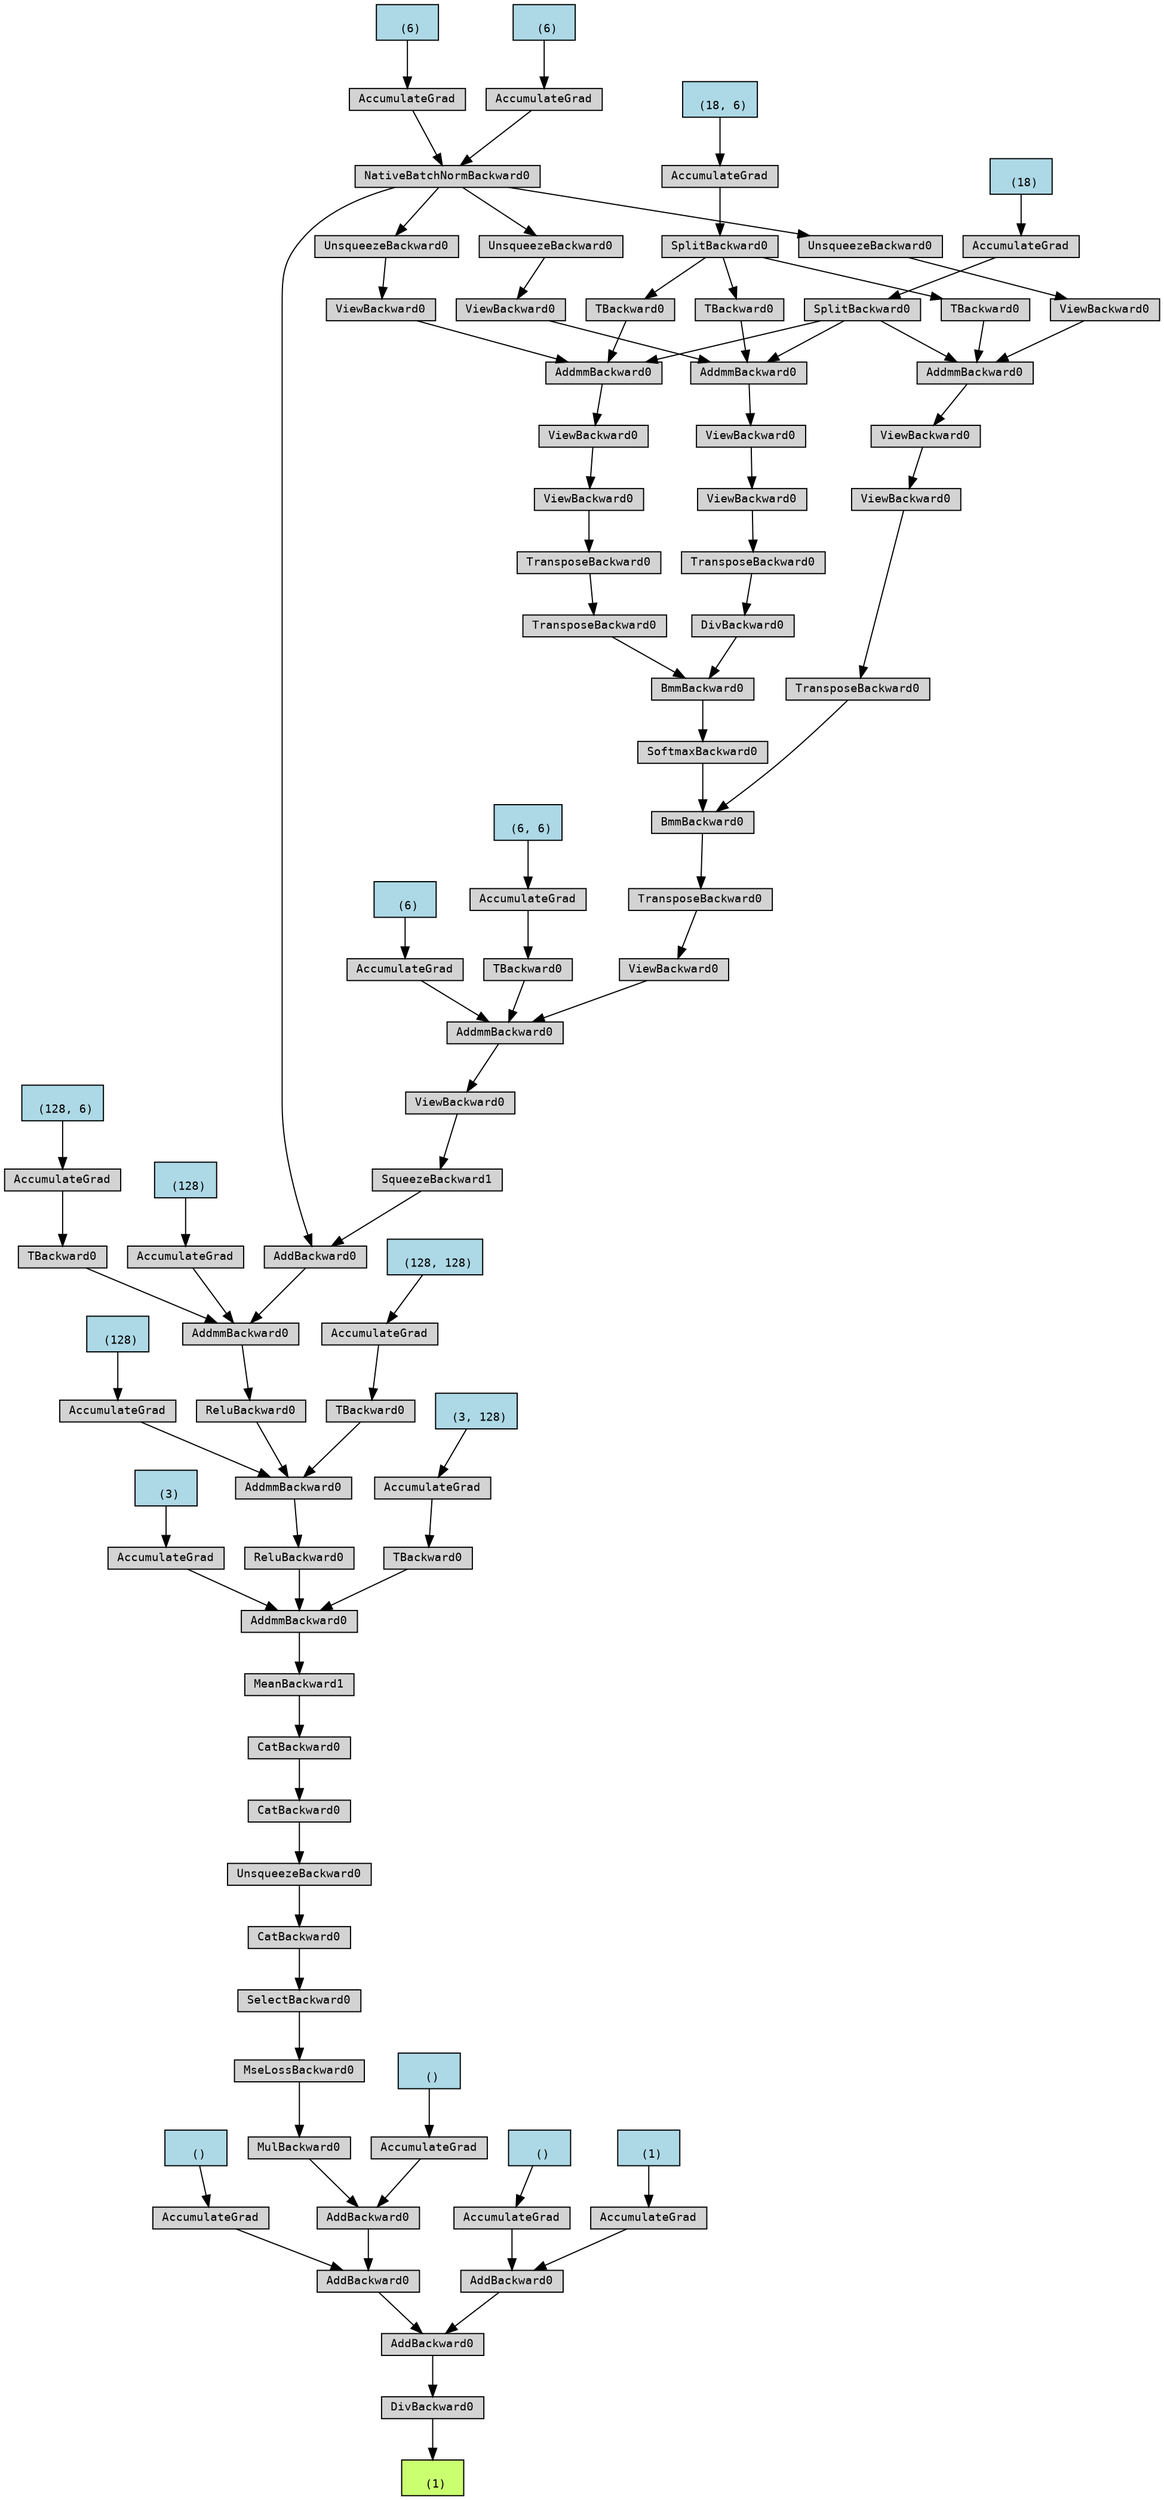 digraph {
	graph [size="27.9,27.9"]
	node [align=left fontname=monospace fontsize=10 height=0.2 ranksep=0.1 shape=box style=filled]
	140518378814768 [label="
 (1)" fillcolor=darkolivegreen1]
	140518378878816 [label=DivBackward0]
	140518378872864 -> 140518378878816
	140518378872864 [label=AddBackward0]
	140518378864704 -> 140518378872864
	140518378864704 [label=AddBackward0]
	140518378870992 -> 140518378864704
	140518378802608 [label="
 ()" fillcolor=lightblue]
	140518378802608 -> 140518378870992
	140518378870992 [label=AccumulateGrad]
	140518378871520 -> 140518378864704
	140518378871520 [label=AddBackward0]
	140518378879200 -> 140518378871520
	140518378811648 [label="
 ()" fillcolor=lightblue]
	140518378811648 -> 140518378879200
	140518378879200 [label=AccumulateGrad]
	140518378870944 -> 140518378871520
	140518378870944 [label=MulBackward0]
	140518378867920 -> 140518378870944
	140518378867920 [label=MseLossBackward0]
	140518378875936 -> 140518378867920
	140518378875936 [label=SelectBackward0]
	140518378880400 -> 140518378875936
	140518378880400 [label=CatBackward0]
	140518378864944 -> 140518378880400
	140518378864944 [label=UnsqueezeBackward0]
	140518378880976 -> 140518378864944
	140518378880976 [label=CatBackward0]
	140518378880880 -> 140518378880976
	140518378880880 [label=CatBackward0]
	140518378880832 -> 140518378880880
	140518378880832 [label=MeanBackward1]
	140518378877136 -> 140518378880832
	140518378877136 [label=AddmmBackward0]
	140518378871472 -> 140518378877136
	140518447575376 [label="
 (3)" fillcolor=lightblue]
	140518447575376 -> 140518378871472
	140518378871472 [label=AccumulateGrad]
	140518378869888 -> 140518378877136
	140518378869888 [label=ReluBackward0]
	140518378870272 -> 140518378869888
	140518378870272 [label=AddmmBackward0]
	140518378870512 -> 140518378870272
	140518447575536 [label="
 (128)" fillcolor=lightblue]
	140518447575536 -> 140518378870512
	140518378870512 [label=AccumulateGrad]
	140518378876320 -> 140518378870272
	140518378876320 [label=ReluBackward0]
	140518378874544 -> 140518378876320
	140518378874544 [label=AddmmBackward0]
	140518378869936 -> 140518378874544
	140518447576096 [label="
 (128)" fillcolor=lightblue]
	140518447576096 -> 140518378869936
	140518378869936 [label=AccumulateGrad]
	140518378872192 -> 140518378874544
	140518378872192 [label=AddBackward0]
	140518378874400 -> 140518378872192
	140518378874400 [label=NativeBatchNormBackward0]
	140518378868880 -> 140518378874400
	140518387409568 [label="
 (6)" fillcolor=lightblue]
	140518387409568 -> 140518378868880
	140518378868880 [label=AccumulateGrad]
	140518378877280 -> 140518378874400
	140518447565856 [label="
 (6)" fillcolor=lightblue]
	140518447565856 -> 140518378877280
	140518378877280 [label=AccumulateGrad]
	140518378865664 -> 140518378872192
	140518378865664 [label=SqueezeBackward1]
	140518378868496 -> 140518378865664
	140518378868496 [label=ViewBackward0]
	140518378874016 -> 140518378868496
	140518378874016 [label=AddmmBackward0]
	140518378876416 -> 140518378874016
	140518447565616 [label="
 (6)" fillcolor=lightblue]
	140518447565616 -> 140518378876416
	140518378876416 [label=AccumulateGrad]
	140518378868976 -> 140518378874016
	140518378868976 [label=ViewBackward0]
	140518378877424 -> 140518378868976
	140518378877424 [label=TransposeBackward0]
	140518378876608 -> 140518378877424
	140518378876608 [label=BmmBackward0]
	140518378865424 -> 140518378876608
	140518378865424 [label=SoftmaxBackward0]
	140518378865280 -> 140518378865424
	140518378865280 [label=BmmBackward0]
	140518378873152 -> 140518378865280
	140518378873152 [label=DivBackward0]
	140518378872480 -> 140518378873152
	140518378872480 [label=TransposeBackward0]
	140518378871808 -> 140518378872480
	140518378871808 [label=ViewBackward0]
	140518378870752 -> 140518378871808
	140518378870752 [label=ViewBackward0]
	140518378869600 -> 140518378870752
	140518378869600 [label=AddmmBackward0]
	140518378877664 -> 140518378869600
	140518378877664 [label=SplitBackward0]
	140518378865568 -> 140518378877664
	140518447576416 [label="
 (18)" fillcolor=lightblue]
	140518447576416 -> 140518378865568
	140518378865568 [label=AccumulateGrad]
	140518378877760 -> 140518378869600
	140518378877760 [label=ViewBackward0]
	140518378877520 -> 140518378877760
	140518378877520 [label=UnsqueezeBackward0]
	140518378874400 -> 140518378877520
	140518378873104 -> 140518378869600
	140518378873104 [label=TBackward0]
	140518378877472 -> 140518378873104
	140518378877472 [label=SplitBackward0]
	140518378865088 -> 140518378877472
	140518387416528 [label="
 (18, 6)" fillcolor=lightblue]
	140518387416528 -> 140518378865088
	140518378865088 [label=AccumulateGrad]
	140518378873200 -> 140518378865280
	140518378873200 [label=TransposeBackward0]
	140518378871376 -> 140518378873200
	140518378871376 [label=TransposeBackward0]
	140518378869456 -> 140518378871376
	140518378869456 [label=ViewBackward0]
	140518378877088 -> 140518378869456
	140518378877088 [label=ViewBackward0]
	140518378877184 -> 140518378877088
	140518378877184 [label=AddmmBackward0]
	140518378877664 -> 140518378877184
	140518378868832 -> 140518378877184
	140518378868832 [label=ViewBackward0]
	140518378868640 -> 140518378868832
	140518378868640 [label=UnsqueezeBackward0]
	140518378874400 -> 140518378868640
	140518378869168 -> 140518378877184
	140518378869168 [label=TBackward0]
	140518378877472 -> 140518378869168
	140518378873776 -> 140518378876608
	140518378873776 [label=TransposeBackward0]
	140518378871952 -> 140518378873776
	140518378871952 [label=ViewBackward0]
	140518378868928 -> 140518378871952
	140518378868928 [label=ViewBackward0]
	140518378873008 -> 140518378868928
	140518378873008 [label=AddmmBackward0]
	140518378877664 -> 140518378873008
	140518378868352 -> 140518378873008
	140518378868352 [label=ViewBackward0]
	140518378868304 -> 140518378868352
	140518378868304 [label=UnsqueezeBackward0]
	140518378874400 -> 140518378868304
	140518378876704 -> 140518378873008
	140518378876704 [label=TBackward0]
	140518378877472 -> 140518378876704
	140518378870656 -> 140518378874016
	140518378870656 [label=TBackward0]
	140518378875984 -> 140518378870656
	140518447576336 [label="
 (6, 6)" fillcolor=lightblue]
	140518447576336 -> 140518378875984
	140518378875984 [label=AccumulateGrad]
	140518378878192 -> 140518378874544
	140518378878192 [label=TBackward0]
	140518378868544 -> 140518378878192
	140518387416448 [label="
 (128, 6)" fillcolor=lightblue]
	140518387416448 -> 140518378868544
	140518378868544 [label=AccumulateGrad]
	140518378866288 -> 140518378870272
	140518378866288 [label=TBackward0]
	140518378876800 -> 140518378866288
	140518447576016 [label="
 (128, 128)" fillcolor=lightblue]
	140518447576016 -> 140518378876800
	140518378876800 [label=AccumulateGrad]
	140518378873536 -> 140518378877136
	140518378873536 [label=TBackward0]
	140518378877952 -> 140518378873536
	140518447575456 [label="
 (3, 128)" fillcolor=lightblue]
	140518447575456 -> 140518378877952
	140518378877952 [label=AccumulateGrad]
	140518378880352 -> 140518378872864
	140518378880352 [label=AddBackward0]
	140518378878672 -> 140518378880352
	140518378809088 [label="
 ()" fillcolor=lightblue]
	140518378809088 -> 140518378878672
	140518378878672 [label=AccumulateGrad]
	140518378869552 -> 140518378880352
	140518378836736 [label="
 (1)" fillcolor=lightblue]
	140518378836736 -> 140518378869552
	140518378869552 [label=AccumulateGrad]
	140518378878816 -> 140518378814768
}
